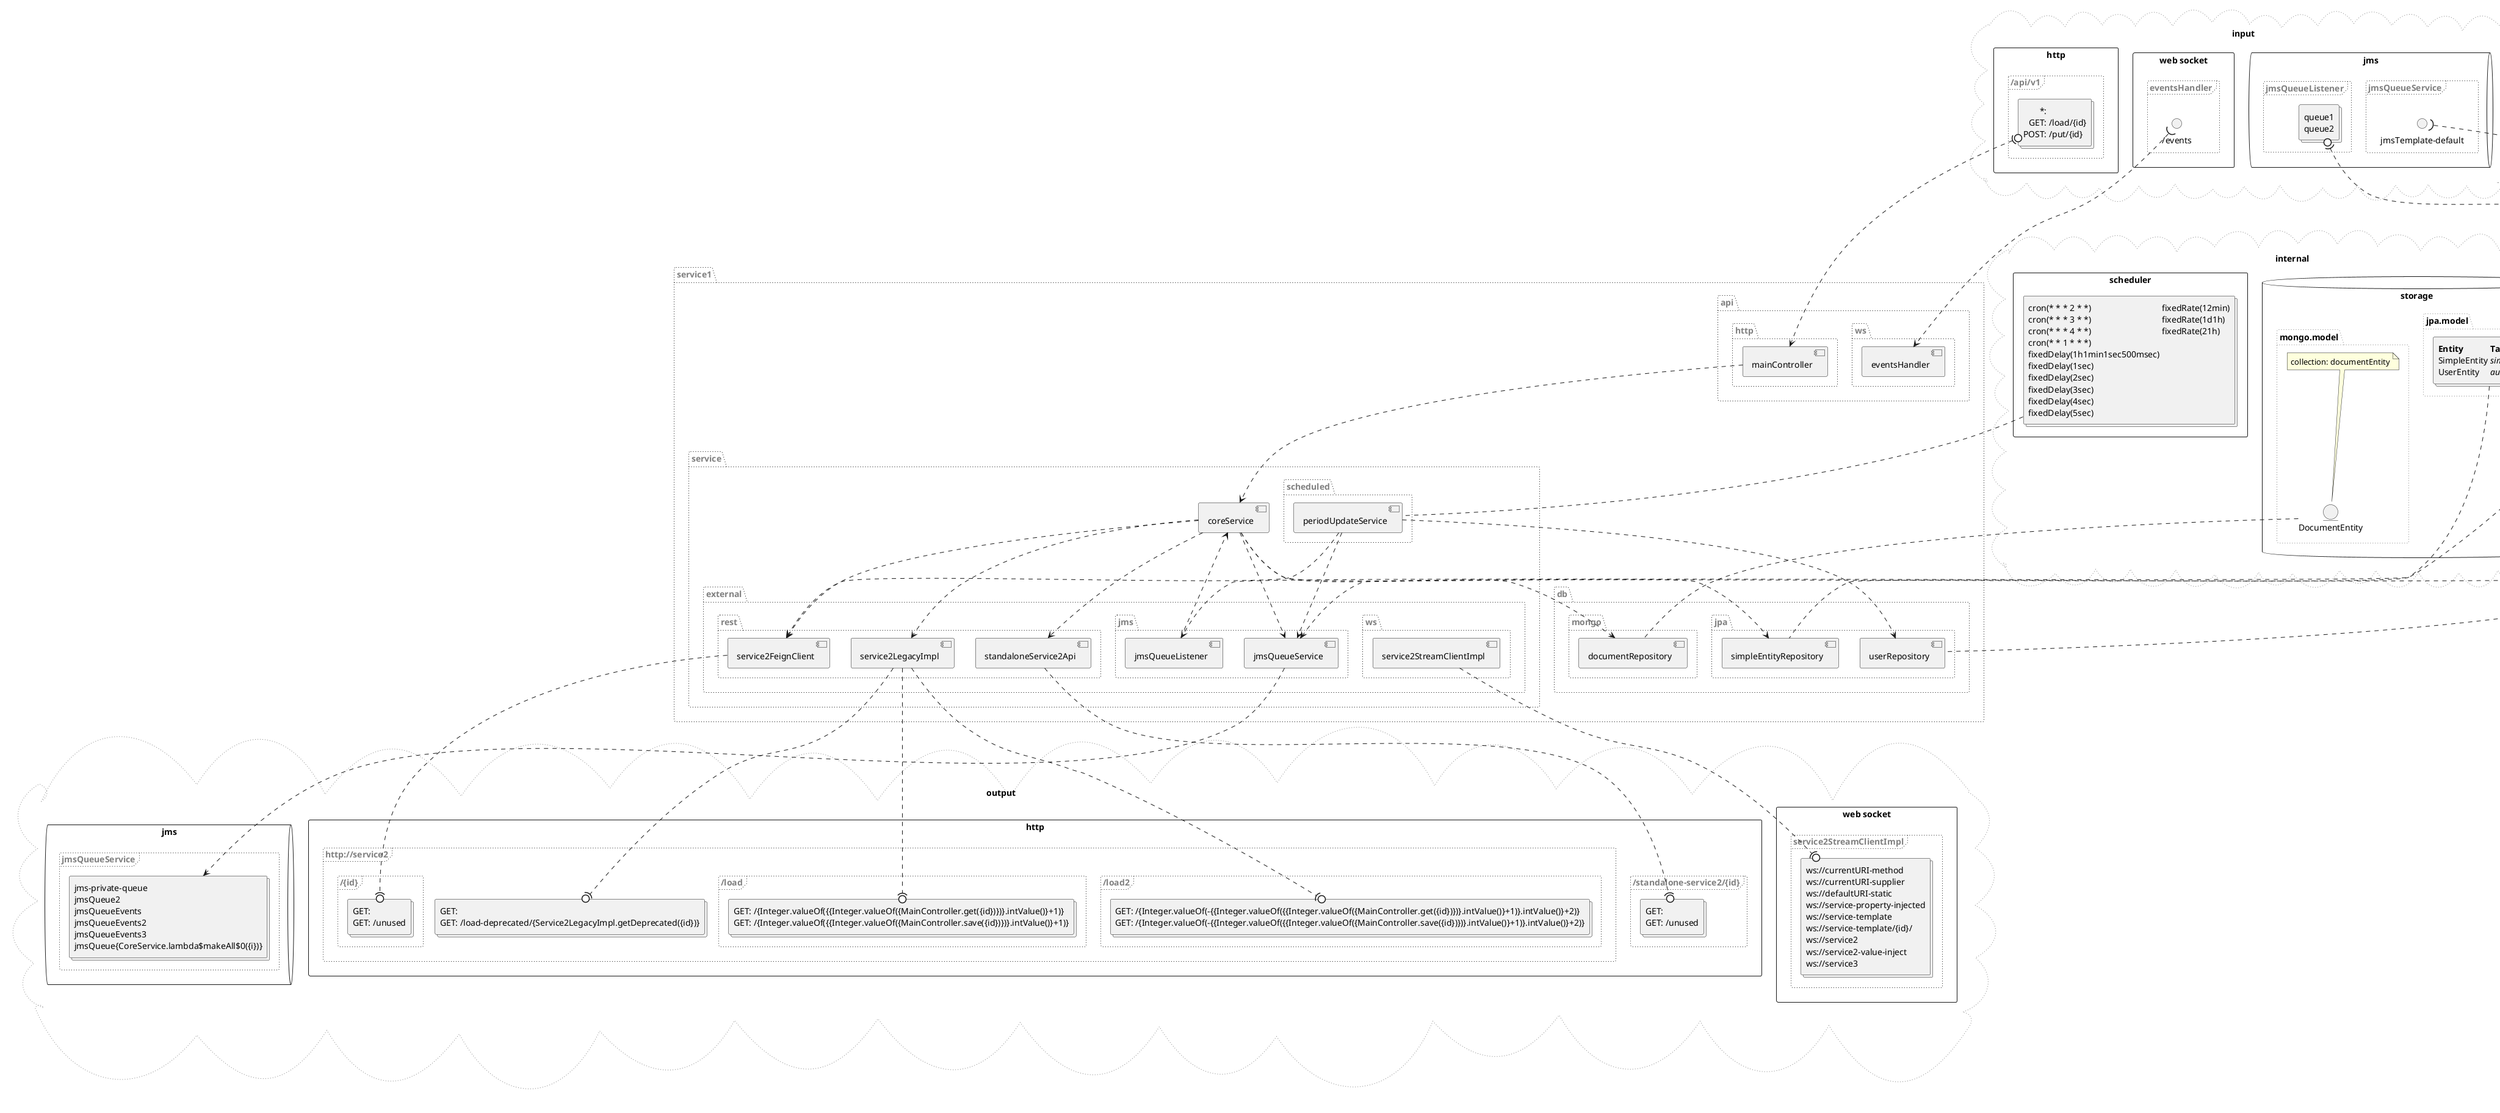 @startuml
remove @unlinked
package "service1" as service1 #line.dotted;text:gray {
  package "api" as service1.api #line.dotted;text:gray {
    package "http" as service1.api.http #line.dotted;text:gray {
      component mainController as mainController
    }
    package "ws" as service1.api.ws #line.dotted;text:gray {
      component eventsHandler as eventsHandler
    }
  }
  package "db" as service1.db #line.dotted;text:gray {
    package "jpa" as service1.db.jpa #line.dotted;text:gray {
      component simpleEntityRepository as simpleEntityRepository
      component userRepository as userRepository
    }
    package "mongo" as service1.db.mongo #line.dotted;text:gray {
      component documentRepository as documentRepository
    }
  }
  package "service" as service1.service #line.dotted;text:gray {
    component coreService as coreService
    package "external" as service1.service.external #line.dotted;text:gray {
      package "jms" as service1.service.external.jms #line.dotted;text:gray {
        component jmsQueueListener as jmsQueueListener
        component jmsQueueService as jmsQueueService
      }
      package "rest" as service1.service.external.rest #line.dotted;text:gray {
        component service2FeignClient as service2FeignClient
        component service2LegacyImpl as service2LegacyImpl
        component standaloneService2Api as standaloneService2Api
      }
      package "ws" as service1.service.external.ws #line.dotted;text:gray {
        component service2StreamClientImpl as service2StreamClientImpl
      }
    }
    package "scheduled" as service1.service.scheduled #line.dotted;text:gray {
      component periodUpdateService as periodUpdateService
    }
  }
}
coreService ..> documentRepository
coreService ..> jmsQueueService
coreService ..> service2FeignClient
coreService ..> service2LegacyImpl
coreService ..> simpleEntityRepository
coreService ..> standaloneService2Api
jmsQueueListener ..> coreService
mainController ..> coreService
periodUpdateService ..> jmsQueueService
periodUpdateService ..> service2FeignClient
periodUpdateService ..> userRepository
cloud "input" as input #line.dotted;line:gray; {
  rectangle "http" as input.http {
    frame "/api/v1" as input.http..api.v1 #line.dotted;text:gray {
      collections "<#transparent,transparent>|<r>*: | |\n\
<#transparent,transparent>|<r>GET: |/load/{id}|\n\
<#transparent,transparent>|<r>POST: |/put/{id}|" as input.http..api.v1.interfaces
      input.http..api.v1.interfaces 0)....> mainController
    }
  }
  rectangle "web socket" as input.websocket {
    frame "eventsHandler" as input.websocket.eventsHandler.eventsHandler.interfaces #line.dotted;text:gray {
      interface "/events" as in.eventsHandler.in.ws..events
      in.eventsHandler.in.ws..events )....> eventsHandler
    }
  }
  queue "jms" as input.jms {
    frame "jmsQueueListener" as input.jms.jmsQueueListener.jmsQueueListener.interfaces #line.dotted;text:gray {
      collections "<#transparent,transparent>|queue1|\n\
<#transparent,transparent>|queue2|" as input.jms.jmsQueueListener.interfaces
      input.jms.jmsQueueListener.interfaces 0)....> jmsQueueListener
    }
    frame "jmsQueueService" as input.jms.jmsQueueService.jmsQueueService.interfaces #line.dotted;text:gray {
      interface "jmsTemplate-default" as in.jmsQueueService.jmsTemplate.default.in
      in.jmsQueueService.jmsTemplate.default.in )....> jmsQueueService
    }
  }
}
cloud "output" as output #line.dotted;line:gray; {
  rectangle "http" as output.http {
    frame "http://service2" as output.http.http...service2 #line.dotted;text:gray {
      collections "<#transparent,transparent>|<r>GET: | |\n\
<#transparent,transparent>|<r>GET: |/load-deprecated/{Service2LegacyImpl.getDeprecated({id})}|" as output.http.http...service2.interfaces
      service2LegacyImpl ....(0 output.http.http...service2.interfaces
      frame "/{id}" as output.http.http...service2...id. #line.dotted;text:gray {
        collections "<#transparent,transparent>|<r>GET: | |\n\
<#transparent,transparent>|<r>GET: |/unused|" as output.http.http...service2...id..interfaces
        service2FeignClient ....(0 output.http.http...service2...id..interfaces
      }
      frame "/load" as output.http.http...service2..load #line.dotted;text:gray {
        collections "<#transparent,transparent>|<r>GET: |/{Integer.valueOf({{Integer.valueOf({MainController.get({id})})}.intValue()}+1)}|\n\
<#transparent,transparent>|<r>GET: |/{Integer.valueOf({{Integer.valueOf({MainController.save({id})})}.intValue()}+1)}|" as output.http.http...service2..load.interfaces
        service2LegacyImpl ....(0 output.http.http...service2..load.interfaces
      }
      frame "/load2" as output.http.http...service2..load2 #line.dotted;text:gray {
        collections "<#transparent,transparent>|<r>GET: |/{Integer.valueOf(-{{Integer.valueOf({{Integer.valueOf({MainController.get({id})})}.intValue()}+1)}.intValue()}+2)}|\n\
<#transparent,transparent>|<r>GET: |/{Integer.valueOf(-{{Integer.valueOf({{Integer.valueOf({MainController.save({id})})}.intValue()}+1)}.intValue()}+2)}|" as output.http.http...service2..load2.interfaces
        service2LegacyImpl ....(0 output.http.http...service2..load2.interfaces
      }
    }
    frame "/standalone-service2/{id}" as output.http..standalone.service2..id. #line.dotted;text:gray {
      collections "<#transparent,transparent>|<r>GET: | |\n\
<#transparent,transparent>|<r>GET: |/unused|" as output.http..standalone.service2..id..interfaces
      standaloneService2Api ....(0 output.http..standalone.service2..id..interfaces
    }
  }
  rectangle "web socket" as output.websocket {
    frame "service2StreamClientImpl" as output.websocket.service2StreamClientImpl.service2StreamClientImpl.interfaces #line.dotted;text:gray {
      collections "<#transparent,transparent>|ws://currentURI-method|\n\
<#transparent,transparent>|ws://currentURI-supplier|\n\
<#transparent,transparent>|ws://defaultURI-static|\n\
<#transparent,transparent>|ws://service-property-injected|\n\
<#transparent,transparent>|ws://service-template|\n\
<#transparent,transparent>|ws://service-template/{id}/|\n\
<#transparent,transparent>|ws://service2|\n\
<#transparent,transparent>|ws://service2-value-inject|\n\
<#transparent,transparent>|ws://service3|" as output.websocket.service2StreamClientImpl.interfaces
      service2StreamClientImpl ....(0 output.websocket.service2StreamClientImpl.interfaces
    }
  }
  queue "jms" as output.jms {
    frame "jmsQueueService" as output.jms.jmsQueueService.jmsQueueService.interfaces #line.dotted;text:gray {
      collections "<#transparent,transparent>|jms-private-queue|\n\
<#transparent,transparent>|jmsQueue2|\n\
<#transparent,transparent>|jmsQueueEvents|\n\
<#transparent,transparent>|jmsQueueEvents2|\n\
<#transparent,transparent>|jmsQueueEvents3|\n\
<#transparent,transparent>|jmsQueue{CoreService.lambda$makeAll$0({i})}|" as output.jms.jmsQueueService.interfaces
      jmsQueueService ....> output.jms.jmsQueueService.interfaces
    }
  }
}
cloud "internal" as internal #line.dotted;line:gray; {
  database "storage" as internal.storage {
    folder "jpa.model" as internal.storage.jpa.model #line.dotted;line:gray; {
      collections "<#transparent,transparent>|=Entity |=Table|\n\
<#transparent,transparent>|SimpleEntity |<i>simple_entity|\n\
<#transparent,transparent>|UserEntity |<i>auth.user|" as internal.storage.jpa.model.interfaces
      internal.storage.jpa.model.interfaces .. simpleEntityRepository
      internal.storage.jpa.model.interfaces .. userRepository
    }
    folder "mongo.model" as internal.storage.mongo.model #line.dotted;line:gray; {
      entity "DocumentEntity" as internal.mongo.classservice1.db.mongo.model.DocumentEntity..documentEntity.
      note "collection: documentEntity" as internal.mongo.classservice1.db.mongo.model.DocumentEntity..documentEntity..table_name
      internal.mongo.classservice1.db.mongo.model.DocumentEntity..documentEntity..table_name .. internal.mongo.classservice1.db.mongo.model.DocumentEntity..documentEntity.
      internal.mongo.classservice1.db.mongo.model.DocumentEntity..documentEntity. .. documentRepository
    }
  }
  rectangle "scheduler" as internal.scheduler {
    collections "<#transparent,transparent>|cron(* * * 2 * *) |fixedRate(12min)|\n\
<#transparent,transparent>|cron(* * * 3 * *) |fixedRate(1d1h)|\n\
<#transparent,transparent>|cron(* * * 4 * *) |fixedRate(21h)|\n\
<#transparent,transparent>|cron(* * 1 * * *) | |\n\
<#transparent,transparent>|fixedDelay(1h1min1sec500msec) | |\n\
<#transparent,transparent>|fixedDelay(1sec) | |\n\
<#transparent,transparent>|fixedDelay(2sec) | |\n\
<#transparent,transparent>|fixedDelay(3sec) | |\n\
<#transparent,transparent>|fixedDelay(4sec) | |\n\
<#transparent,transparent>|fixedDelay(5sec) | |" as internal.scheduler.interfaces
    internal.scheduler.interfaces .. periodUpdateService
  }
}
@enduml
